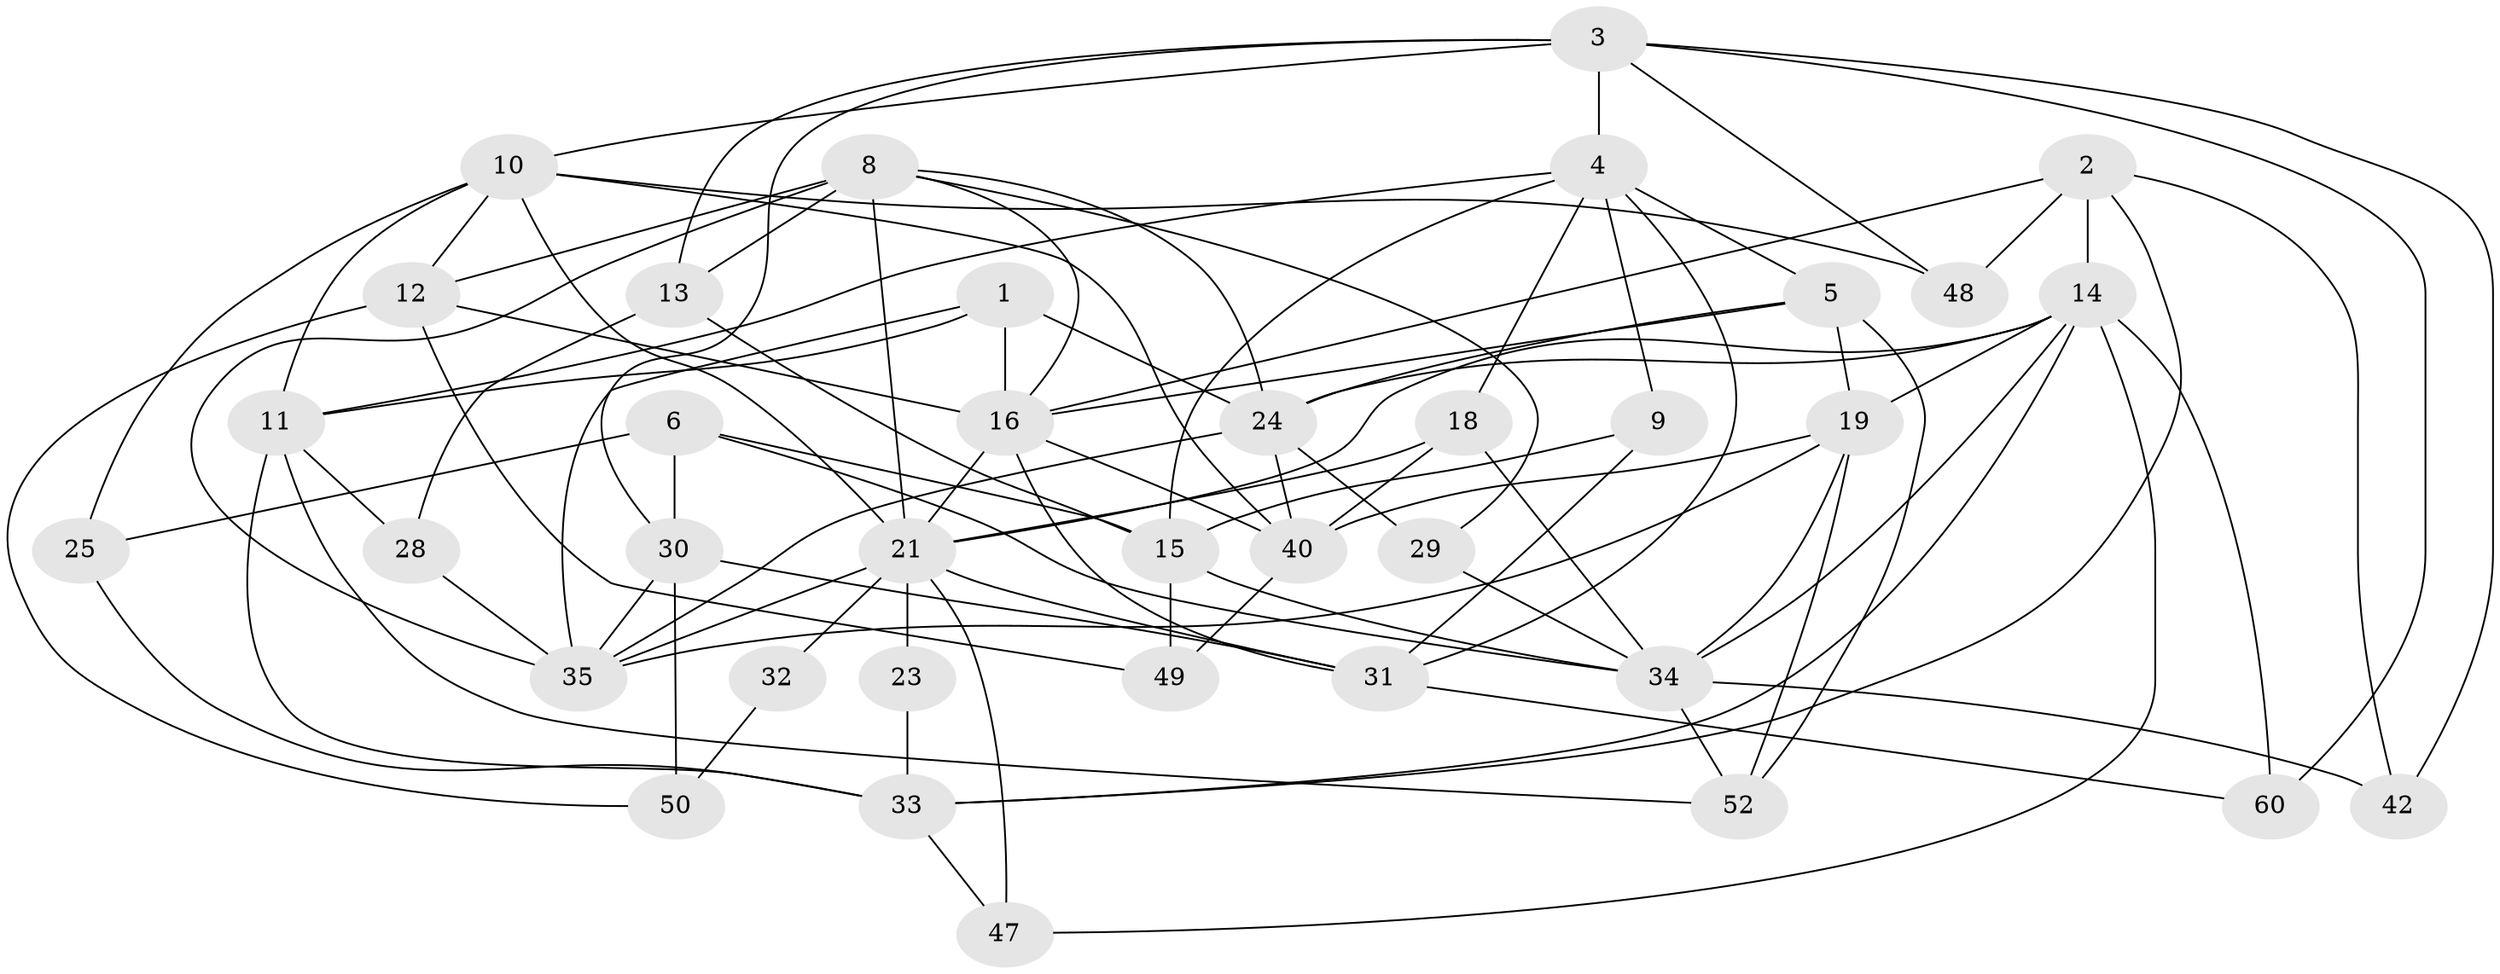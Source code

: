 // original degree distribution, {2: 0.08333333333333333, 4: 0.21666666666666667, 5: 0.23333333333333334, 7: 0.05, 3: 0.35, 6: 0.06666666666666667}
// Generated by graph-tools (version 1.1) at 2025/11/02/27/25 16:11:22]
// undirected, 37 vertices, 93 edges
graph export_dot {
graph [start="1"]
  node [color=gray90,style=filled];
  1 [super="+20"];
  2 [super="+26"];
  3 [super="+7"];
  4 [super="+51"];
  5 [super="+22"];
  6 [super="+17"];
  8 [super="+59"];
  9;
  10 [super="+44"];
  11 [super="+55"];
  12 [super="+38"];
  13 [super="+37"];
  14 [super="+54"];
  15 [super="+46"];
  16 [super="+27"];
  18;
  19 [super="+45"];
  21 [super="+58"];
  23;
  24 [super="+43"];
  25;
  28;
  29;
  30 [super="+41"];
  31 [super="+36"];
  32;
  33 [super="+57"];
  34 [super="+56"];
  35 [super="+39"];
  40 [super="+53"];
  42;
  47;
  48;
  49;
  50;
  52;
  60;
  1 -- 16;
  1 -- 24;
  1 -- 11;
  1 -- 35;
  2 -- 14;
  2 -- 48;
  2 -- 16;
  2 -- 33;
  2 -- 42;
  3 -- 48;
  3 -- 13;
  3 -- 42;
  3 -- 4;
  3 -- 60;
  3 -- 30;
  3 -- 10;
  4 -- 31;
  4 -- 5;
  4 -- 15;
  4 -- 9;
  4 -- 18;
  4 -- 11;
  5 -- 24;
  5 -- 16;
  5 -- 52;
  5 -- 19;
  6 -- 25;
  6 -- 34;
  6 -- 15;
  6 -- 30 [weight=3];
  8 -- 29;
  8 -- 12;
  8 -- 16;
  8 -- 24;
  8 -- 21;
  8 -- 13;
  8 -- 35;
  9 -- 15;
  9 -- 31;
  10 -- 25;
  10 -- 21;
  10 -- 11;
  10 -- 48;
  10 -- 40;
  10 -- 12;
  11 -- 33 [weight=2];
  11 -- 52;
  11 -- 28;
  12 -- 49;
  12 -- 50;
  12 -- 16;
  13 -- 15;
  13 -- 28;
  14 -- 24;
  14 -- 34;
  14 -- 19;
  14 -- 33;
  14 -- 21;
  14 -- 60;
  14 -- 47;
  15 -- 34;
  15 -- 49;
  16 -- 31;
  16 -- 40;
  16 -- 21;
  18 -- 21;
  18 -- 40;
  18 -- 34;
  19 -- 40;
  19 -- 34;
  19 -- 35;
  19 -- 52;
  21 -- 23;
  21 -- 47;
  21 -- 31;
  21 -- 32;
  21 -- 35;
  23 -- 33;
  24 -- 35;
  24 -- 29;
  24 -- 40;
  25 -- 33;
  28 -- 35;
  29 -- 34;
  30 -- 35;
  30 -- 50;
  30 -- 31;
  31 -- 60;
  32 -- 50;
  33 -- 47;
  34 -- 52;
  34 -- 42;
  40 -- 49;
}

